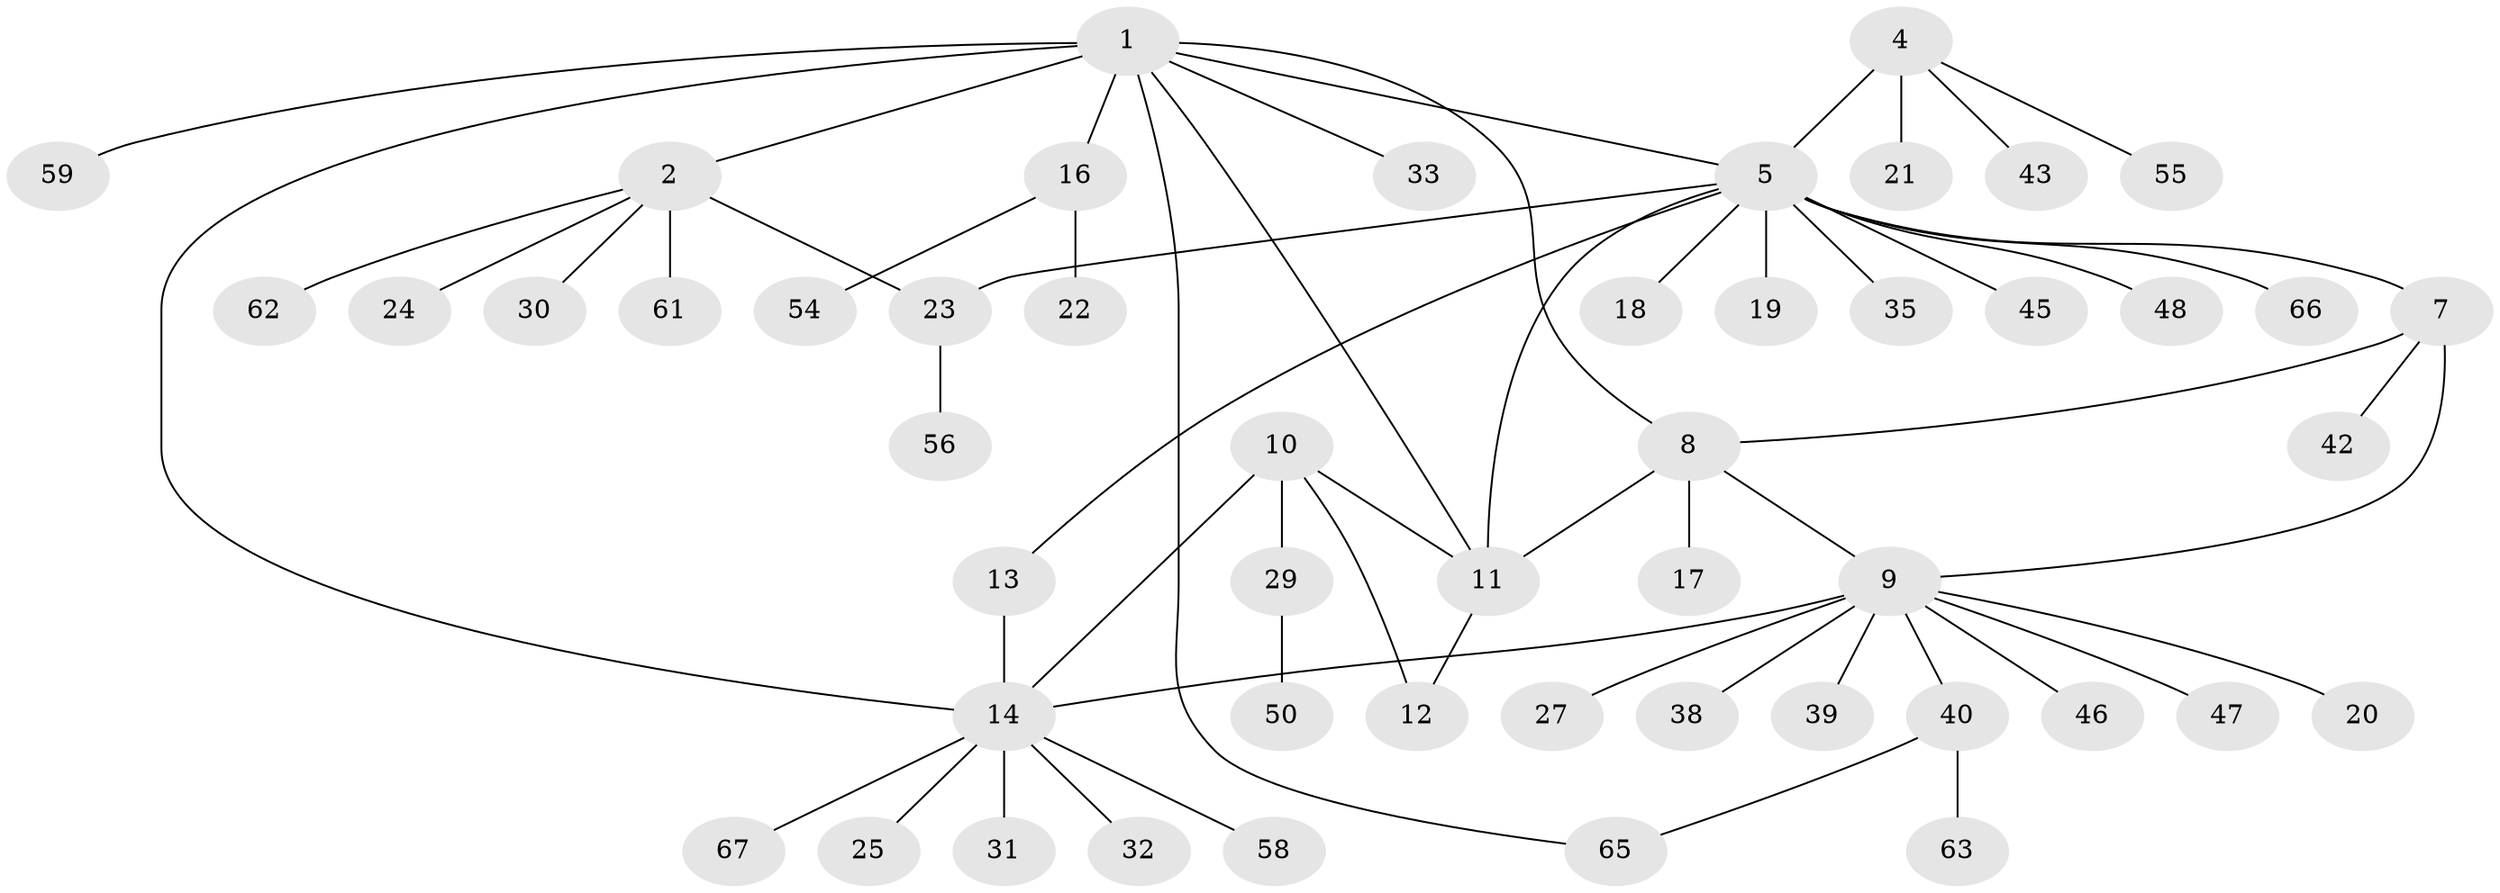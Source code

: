 // original degree distribution, {7: 0.04477611940298507, 5: 0.04477611940298507, 6: 0.05970149253731343, 9: 0.014925373134328358, 4: 0.05970149253731343, 10: 0.014925373134328358, 2: 0.14925373134328357, 3: 0.014925373134328358, 1: 0.5970149253731343}
// Generated by graph-tools (version 1.1) at 2025/42/03/06/25 10:42:10]
// undirected, 50 vertices, 59 edges
graph export_dot {
graph [start="1"]
  node [color=gray90,style=filled];
  1 [super="+3"];
  2 [super="+26"];
  4 [super="+41"];
  5 [super="+6"];
  7;
  8 [super="+64"];
  9 [super="+37"];
  10 [super="+36"];
  11 [super="+51"];
  12;
  13;
  14 [super="+15"];
  16 [super="+34"];
  17 [super="+57"];
  18;
  19;
  20;
  21;
  22;
  23 [super="+53"];
  24 [super="+28"];
  25 [super="+52"];
  27;
  29;
  30;
  31;
  32;
  33;
  35;
  38;
  39 [super="+49"];
  40 [super="+44"];
  42;
  43;
  45 [super="+60"];
  46;
  47;
  48;
  50;
  54;
  55;
  56;
  58;
  59;
  61;
  62;
  63;
  65;
  66;
  67;
  1 -- 2 [weight=2];
  1 -- 5;
  1 -- 8;
  1 -- 16;
  1 -- 33;
  1 -- 59;
  1 -- 65;
  1 -- 11;
  1 -- 14;
  2 -- 23;
  2 -- 24;
  2 -- 30;
  2 -- 62;
  2 -- 61;
  4 -- 5 [weight=2];
  4 -- 21;
  4 -- 43;
  4 -- 55;
  5 -- 11;
  5 -- 18;
  5 -- 19;
  5 -- 23;
  5 -- 48;
  5 -- 66;
  5 -- 13;
  5 -- 35;
  5 -- 7;
  5 -- 45;
  7 -- 8;
  7 -- 9;
  7 -- 42;
  8 -- 9;
  8 -- 11;
  8 -- 17;
  9 -- 20;
  9 -- 27;
  9 -- 39;
  9 -- 40;
  9 -- 46;
  9 -- 47;
  9 -- 14;
  9 -- 38;
  10 -- 11;
  10 -- 12;
  10 -- 14;
  10 -- 29;
  11 -- 12;
  13 -- 14 [weight=2];
  14 -- 25;
  14 -- 67;
  14 -- 32;
  14 -- 58;
  14 -- 31;
  16 -- 22;
  16 -- 54;
  23 -- 56;
  29 -- 50;
  40 -- 63;
  40 -- 65;
}
